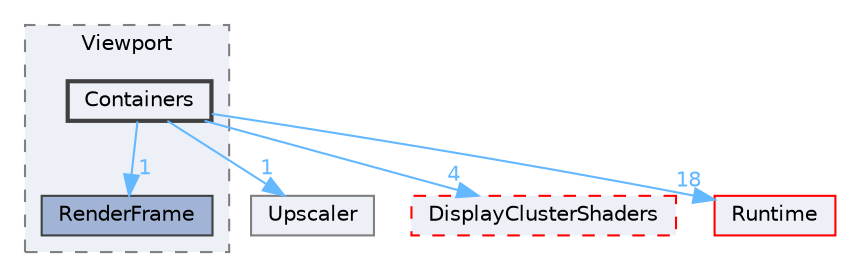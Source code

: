 digraph "Containers"
{
 // INTERACTIVE_SVG=YES
 // LATEX_PDF_SIZE
  bgcolor="transparent";
  edge [fontname=Helvetica,fontsize=10,labelfontname=Helvetica,labelfontsize=10];
  node [fontname=Helvetica,fontsize=10,shape=box,height=0.2,width=0.4];
  compound=true
  subgraph clusterdir_c57a6b255481b1ecf8d1376dc916afcc {
    graph [ bgcolor="#edf0f7", pencolor="grey50", label="Viewport", fontname=Helvetica,fontsize=10 style="filled,dashed", URL="dir_c57a6b255481b1ecf8d1376dc916afcc.html",tooltip=""]
  dir_56a3885f0cb20cad5966fd700d393677 [label="RenderFrame", fillcolor="#a2b4d6", color="grey25", style="filled", URL="dir_56a3885f0cb20cad5966fd700d393677.html",tooltip=""];
  dir_ba7fa2bc44a6c97ea2cee03744d67c6e [label="Containers", fillcolor="#edf0f7", color="grey25", style="filled,bold", URL="dir_ba7fa2bc44a6c97ea2cee03744d67c6e.html",tooltip=""];
  }
  dir_193cc40742ce4a8efc707b96179d4418 [label="Upscaler", fillcolor="#edf0f7", color="grey50", style="filled", URL="dir_193cc40742ce4a8efc707b96179d4418.html",tooltip=""];
  dir_581e12d42aa2b5fed96348dbd9155d5d [label="DisplayClusterShaders", fillcolor="#edf0f7", color="red", style="filled,dashed", URL="dir_581e12d42aa2b5fed96348dbd9155d5d.html",tooltip=""];
  dir_7536b172fbd480bfd146a1b1acd6856b [label="Runtime", fillcolor="#edf0f7", color="red", style="filled", URL="dir_7536b172fbd480bfd146a1b1acd6856b.html",tooltip=""];
  dir_ba7fa2bc44a6c97ea2cee03744d67c6e->dir_193cc40742ce4a8efc707b96179d4418 [headlabel="1", labeldistance=1.5 headhref="dir_000248_001230.html" href="dir_000248_001230.html" color="steelblue1" fontcolor="steelblue1"];
  dir_ba7fa2bc44a6c97ea2cee03744d67c6e->dir_56a3885f0cb20cad5966fd700d393677 [headlabel="1", labeldistance=1.5 headhref="dir_000248_000961.html" href="dir_000248_000961.html" color="steelblue1" fontcolor="steelblue1"];
  dir_ba7fa2bc44a6c97ea2cee03744d67c6e->dir_581e12d42aa2b5fed96348dbd9155d5d [headlabel="4", labeldistance=1.5 headhref="dir_000248_000335.html" href="dir_000248_000335.html" color="steelblue1" fontcolor="steelblue1"];
  dir_ba7fa2bc44a6c97ea2cee03744d67c6e->dir_7536b172fbd480bfd146a1b1acd6856b [headlabel="18", labeldistance=1.5 headhref="dir_000248_000984.html" href="dir_000248_000984.html" color="steelblue1" fontcolor="steelblue1"];
}
